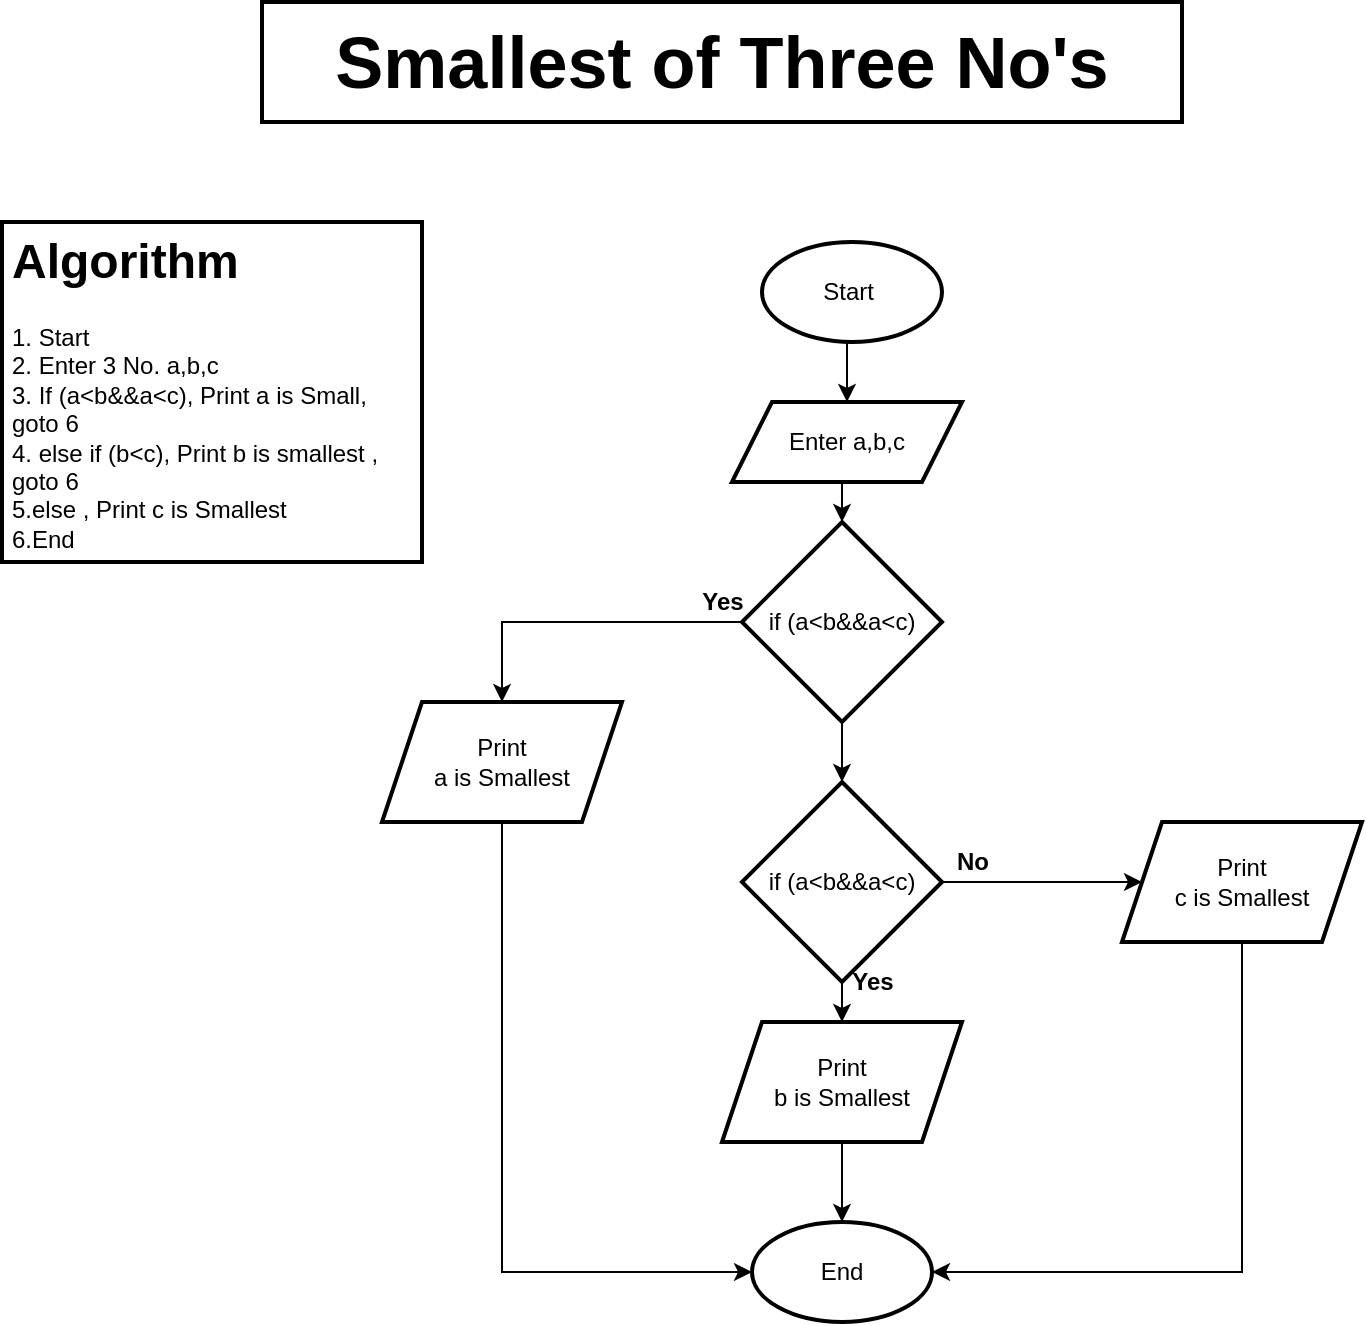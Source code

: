 <mxfile version="13.9.9" type="device"><diagram id="UTaYdmvbzRbIuFf1jlod" name="Page-1"><mxGraphModel dx="1024" dy="584" grid="1" gridSize="10" guides="1" tooltips="1" connect="1" arrows="1" fold="1" page="1" pageScale="1" pageWidth="850" pageHeight="1100" background="#FFFFFF" math="0" shadow="0"><root><mxCell id="0"/><mxCell id="1" parent="0"/><mxCell id="u_qTqwySlm7pdzzGCAOK-1" value="&lt;h1&gt;Algorithm&amp;nbsp;&lt;/h1&gt;&lt;div&gt;1. Start&amp;nbsp;&lt;/div&gt;&lt;div&gt;2. Enter 3 No. a,b,c&lt;/div&gt;&lt;div&gt;3. If (a&amp;lt;b&amp;amp;&amp;amp;a&amp;lt;c), Print a is Small, goto 6&lt;/div&gt;&lt;div&gt;4. else if (b&amp;lt;c), Print b is smallest , goto 6&lt;/div&gt;&lt;div&gt;&lt;span&gt;5.else , Print c is Smallest&lt;/span&gt;&lt;br&gt;&lt;/div&gt;&lt;div&gt;6.End&amp;nbsp;&lt;/div&gt;" style="text;html=1;fillColor=none;spacing=5;spacingTop=-20;whiteSpace=wrap;overflow=hidden;rounded=0;strokeColor=#000000;strokeWidth=2;" vertex="1" parent="1"><mxGeometry x="70" y="140" width="210" height="170" as="geometry"/></mxCell><mxCell id="u_qTqwySlm7pdzzGCAOK-2" value="&lt;font style=&quot;font-size: 36px&quot;&gt;Smallest of Three No's&lt;/font&gt;" style="text;html=1;fillColor=none;align=center;verticalAlign=middle;whiteSpace=wrap;rounded=0;fontStyle=1;strokeColor=#000000;strokeWidth=2;" vertex="1" parent="1"><mxGeometry x="200" y="30" width="460" height="60" as="geometry"/></mxCell><mxCell id="u_qTqwySlm7pdzzGCAOK-11" style="edgeStyle=orthogonalEdgeStyle;rounded=0;orthogonalLoop=1;jettySize=auto;html=1;exitX=0.5;exitY=1;exitDx=0;exitDy=0;entryX=0.5;entryY=0;entryDx=0;entryDy=0;" edge="1" parent="1" source="u_qTqwySlm7pdzzGCAOK-3" target="u_qTqwySlm7pdzzGCAOK-5"><mxGeometry relative="1" as="geometry"/></mxCell><mxCell id="u_qTqwySlm7pdzzGCAOK-3" value="Start&amp;nbsp;" style="ellipse;whiteSpace=wrap;html=1;strokeColor=#000000;strokeWidth=2;" vertex="1" parent="1"><mxGeometry x="450" y="150" width="90" height="50" as="geometry"/></mxCell><mxCell id="u_qTqwySlm7pdzzGCAOK-4" value="End" style="ellipse;whiteSpace=wrap;html=1;strokeColor=#000000;strokeWidth=2;" vertex="1" parent="1"><mxGeometry x="445" y="640" width="90" height="50" as="geometry"/></mxCell><mxCell id="u_qTqwySlm7pdzzGCAOK-12" style="edgeStyle=orthogonalEdgeStyle;rounded=0;orthogonalLoop=1;jettySize=auto;html=1;exitX=0.5;exitY=1;exitDx=0;exitDy=0;entryX=0.5;entryY=0;entryDx=0;entryDy=0;" edge="1" parent="1" source="u_qTqwySlm7pdzzGCAOK-5" target="u_qTqwySlm7pdzzGCAOK-6"><mxGeometry relative="1" as="geometry"/></mxCell><mxCell id="u_qTqwySlm7pdzzGCAOK-5" value="Enter a,b,c" style="shape=parallelogram;perimeter=parallelogramPerimeter;whiteSpace=wrap;html=1;fixedSize=1;strokeColor=#000000;strokeWidth=2;" vertex="1" parent="1"><mxGeometry x="435" y="230" width="115" height="40" as="geometry"/></mxCell><mxCell id="u_qTqwySlm7pdzzGCAOK-13" style="edgeStyle=orthogonalEdgeStyle;rounded=0;orthogonalLoop=1;jettySize=auto;html=1;exitX=0.5;exitY=1;exitDx=0;exitDy=0;entryX=0.5;entryY=0;entryDx=0;entryDy=0;" edge="1" parent="1" source="u_qTqwySlm7pdzzGCAOK-6" target="u_qTqwySlm7pdzzGCAOK-7"><mxGeometry relative="1" as="geometry"/></mxCell><mxCell id="u_qTqwySlm7pdzzGCAOK-14" style="edgeStyle=orthogonalEdgeStyle;rounded=0;orthogonalLoop=1;jettySize=auto;html=1;exitX=0;exitY=0.5;exitDx=0;exitDy=0;entryX=0.5;entryY=0;entryDx=0;entryDy=0;" edge="1" parent="1" source="u_qTqwySlm7pdzzGCAOK-6" target="u_qTqwySlm7pdzzGCAOK-8"><mxGeometry relative="1" as="geometry"/></mxCell><mxCell id="u_qTqwySlm7pdzzGCAOK-6" value="if (a&amp;lt;b&amp;amp;&amp;amp;a&amp;lt;c)" style="rhombus;whiteSpace=wrap;html=1;strokeColor=#000000;strokeWidth=2;" vertex="1" parent="1"><mxGeometry x="440" y="290" width="100" height="100" as="geometry"/></mxCell><mxCell id="u_qTqwySlm7pdzzGCAOK-17" style="edgeStyle=orthogonalEdgeStyle;rounded=0;orthogonalLoop=1;jettySize=auto;html=1;exitX=0.5;exitY=1;exitDx=0;exitDy=0;entryX=0.5;entryY=0;entryDx=0;entryDy=0;" edge="1" parent="1" source="u_qTqwySlm7pdzzGCAOK-7" target="u_qTqwySlm7pdzzGCAOK-9"><mxGeometry relative="1" as="geometry"/></mxCell><mxCell id="u_qTqwySlm7pdzzGCAOK-19" style="edgeStyle=orthogonalEdgeStyle;rounded=0;orthogonalLoop=1;jettySize=auto;html=1;exitX=1;exitY=0.5;exitDx=0;exitDy=0;" edge="1" parent="1" source="u_qTqwySlm7pdzzGCAOK-7" target="u_qTqwySlm7pdzzGCAOK-10"><mxGeometry relative="1" as="geometry"/></mxCell><mxCell id="u_qTqwySlm7pdzzGCAOK-7" value="if (a&amp;lt;b&amp;amp;&amp;amp;a&amp;lt;c)" style="rhombus;whiteSpace=wrap;html=1;strokeColor=#000000;strokeWidth=2;" vertex="1" parent="1"><mxGeometry x="440" y="420" width="100" height="100" as="geometry"/></mxCell><mxCell id="u_qTqwySlm7pdzzGCAOK-15" style="edgeStyle=orthogonalEdgeStyle;rounded=0;orthogonalLoop=1;jettySize=auto;html=1;exitX=0.5;exitY=1;exitDx=0;exitDy=0;entryX=0;entryY=0.5;entryDx=0;entryDy=0;" edge="1" parent="1" source="u_qTqwySlm7pdzzGCAOK-8" target="u_qTqwySlm7pdzzGCAOK-4"><mxGeometry relative="1" as="geometry"/></mxCell><mxCell id="u_qTqwySlm7pdzzGCAOK-8" value="Print &lt;br&gt;a is Smallest" style="shape=parallelogram;perimeter=parallelogramPerimeter;whiteSpace=wrap;html=1;fixedSize=1;strokeColor=#000000;strokeWidth=2;" vertex="1" parent="1"><mxGeometry x="260" y="380" width="120" height="60" as="geometry"/></mxCell><mxCell id="u_qTqwySlm7pdzzGCAOK-18" style="edgeStyle=orthogonalEdgeStyle;rounded=0;orthogonalLoop=1;jettySize=auto;html=1;exitX=0.5;exitY=1;exitDx=0;exitDy=0;entryX=0.5;entryY=0;entryDx=0;entryDy=0;" edge="1" parent="1" source="u_qTqwySlm7pdzzGCAOK-9" target="u_qTqwySlm7pdzzGCAOK-4"><mxGeometry relative="1" as="geometry"/></mxCell><mxCell id="u_qTqwySlm7pdzzGCAOK-9" value="Print &lt;br&gt;b is Smallest" style="shape=parallelogram;perimeter=parallelogramPerimeter;whiteSpace=wrap;html=1;fixedSize=1;strokeColor=#000000;strokeWidth=2;" vertex="1" parent="1"><mxGeometry x="430" y="540" width="120" height="60" as="geometry"/></mxCell><mxCell id="u_qTqwySlm7pdzzGCAOK-20" style="edgeStyle=orthogonalEdgeStyle;rounded=0;orthogonalLoop=1;jettySize=auto;html=1;exitX=0.5;exitY=1;exitDx=0;exitDy=0;entryX=1;entryY=0.5;entryDx=0;entryDy=0;" edge="1" parent="1" source="u_qTqwySlm7pdzzGCAOK-10" target="u_qTqwySlm7pdzzGCAOK-4"><mxGeometry relative="1" as="geometry"/></mxCell><mxCell id="u_qTqwySlm7pdzzGCAOK-10" value="Print &lt;br&gt;c is Smallest" style="shape=parallelogram;perimeter=parallelogramPerimeter;whiteSpace=wrap;html=1;fixedSize=1;strokeColor=#000000;strokeWidth=2;" vertex="1" parent="1"><mxGeometry x="630" y="440" width="120" height="60" as="geometry"/></mxCell><mxCell id="u_qTqwySlm7pdzzGCAOK-21" value="Yes" style="text;html=1;align=center;verticalAlign=middle;resizable=0;points=[];autosize=1;fontStyle=1" vertex="1" parent="1"><mxGeometry x="410" y="320" width="40" height="20" as="geometry"/></mxCell><mxCell id="u_qTqwySlm7pdzzGCAOK-22" value="No" style="text;html=1;align=center;verticalAlign=middle;resizable=0;points=[];autosize=1;fontStyle=1" vertex="1" parent="1"><mxGeometry x="540" y="450" width="30" height="20" as="geometry"/></mxCell><mxCell id="u_qTqwySlm7pdzzGCAOK-23" value="Yes" style="text;html=1;align=center;verticalAlign=middle;resizable=0;points=[];autosize=1;fontStyle=1" vertex="1" parent="1"><mxGeometry x="485" y="510" width="40" height="20" as="geometry"/></mxCell></root></mxGraphModel></diagram></mxfile>